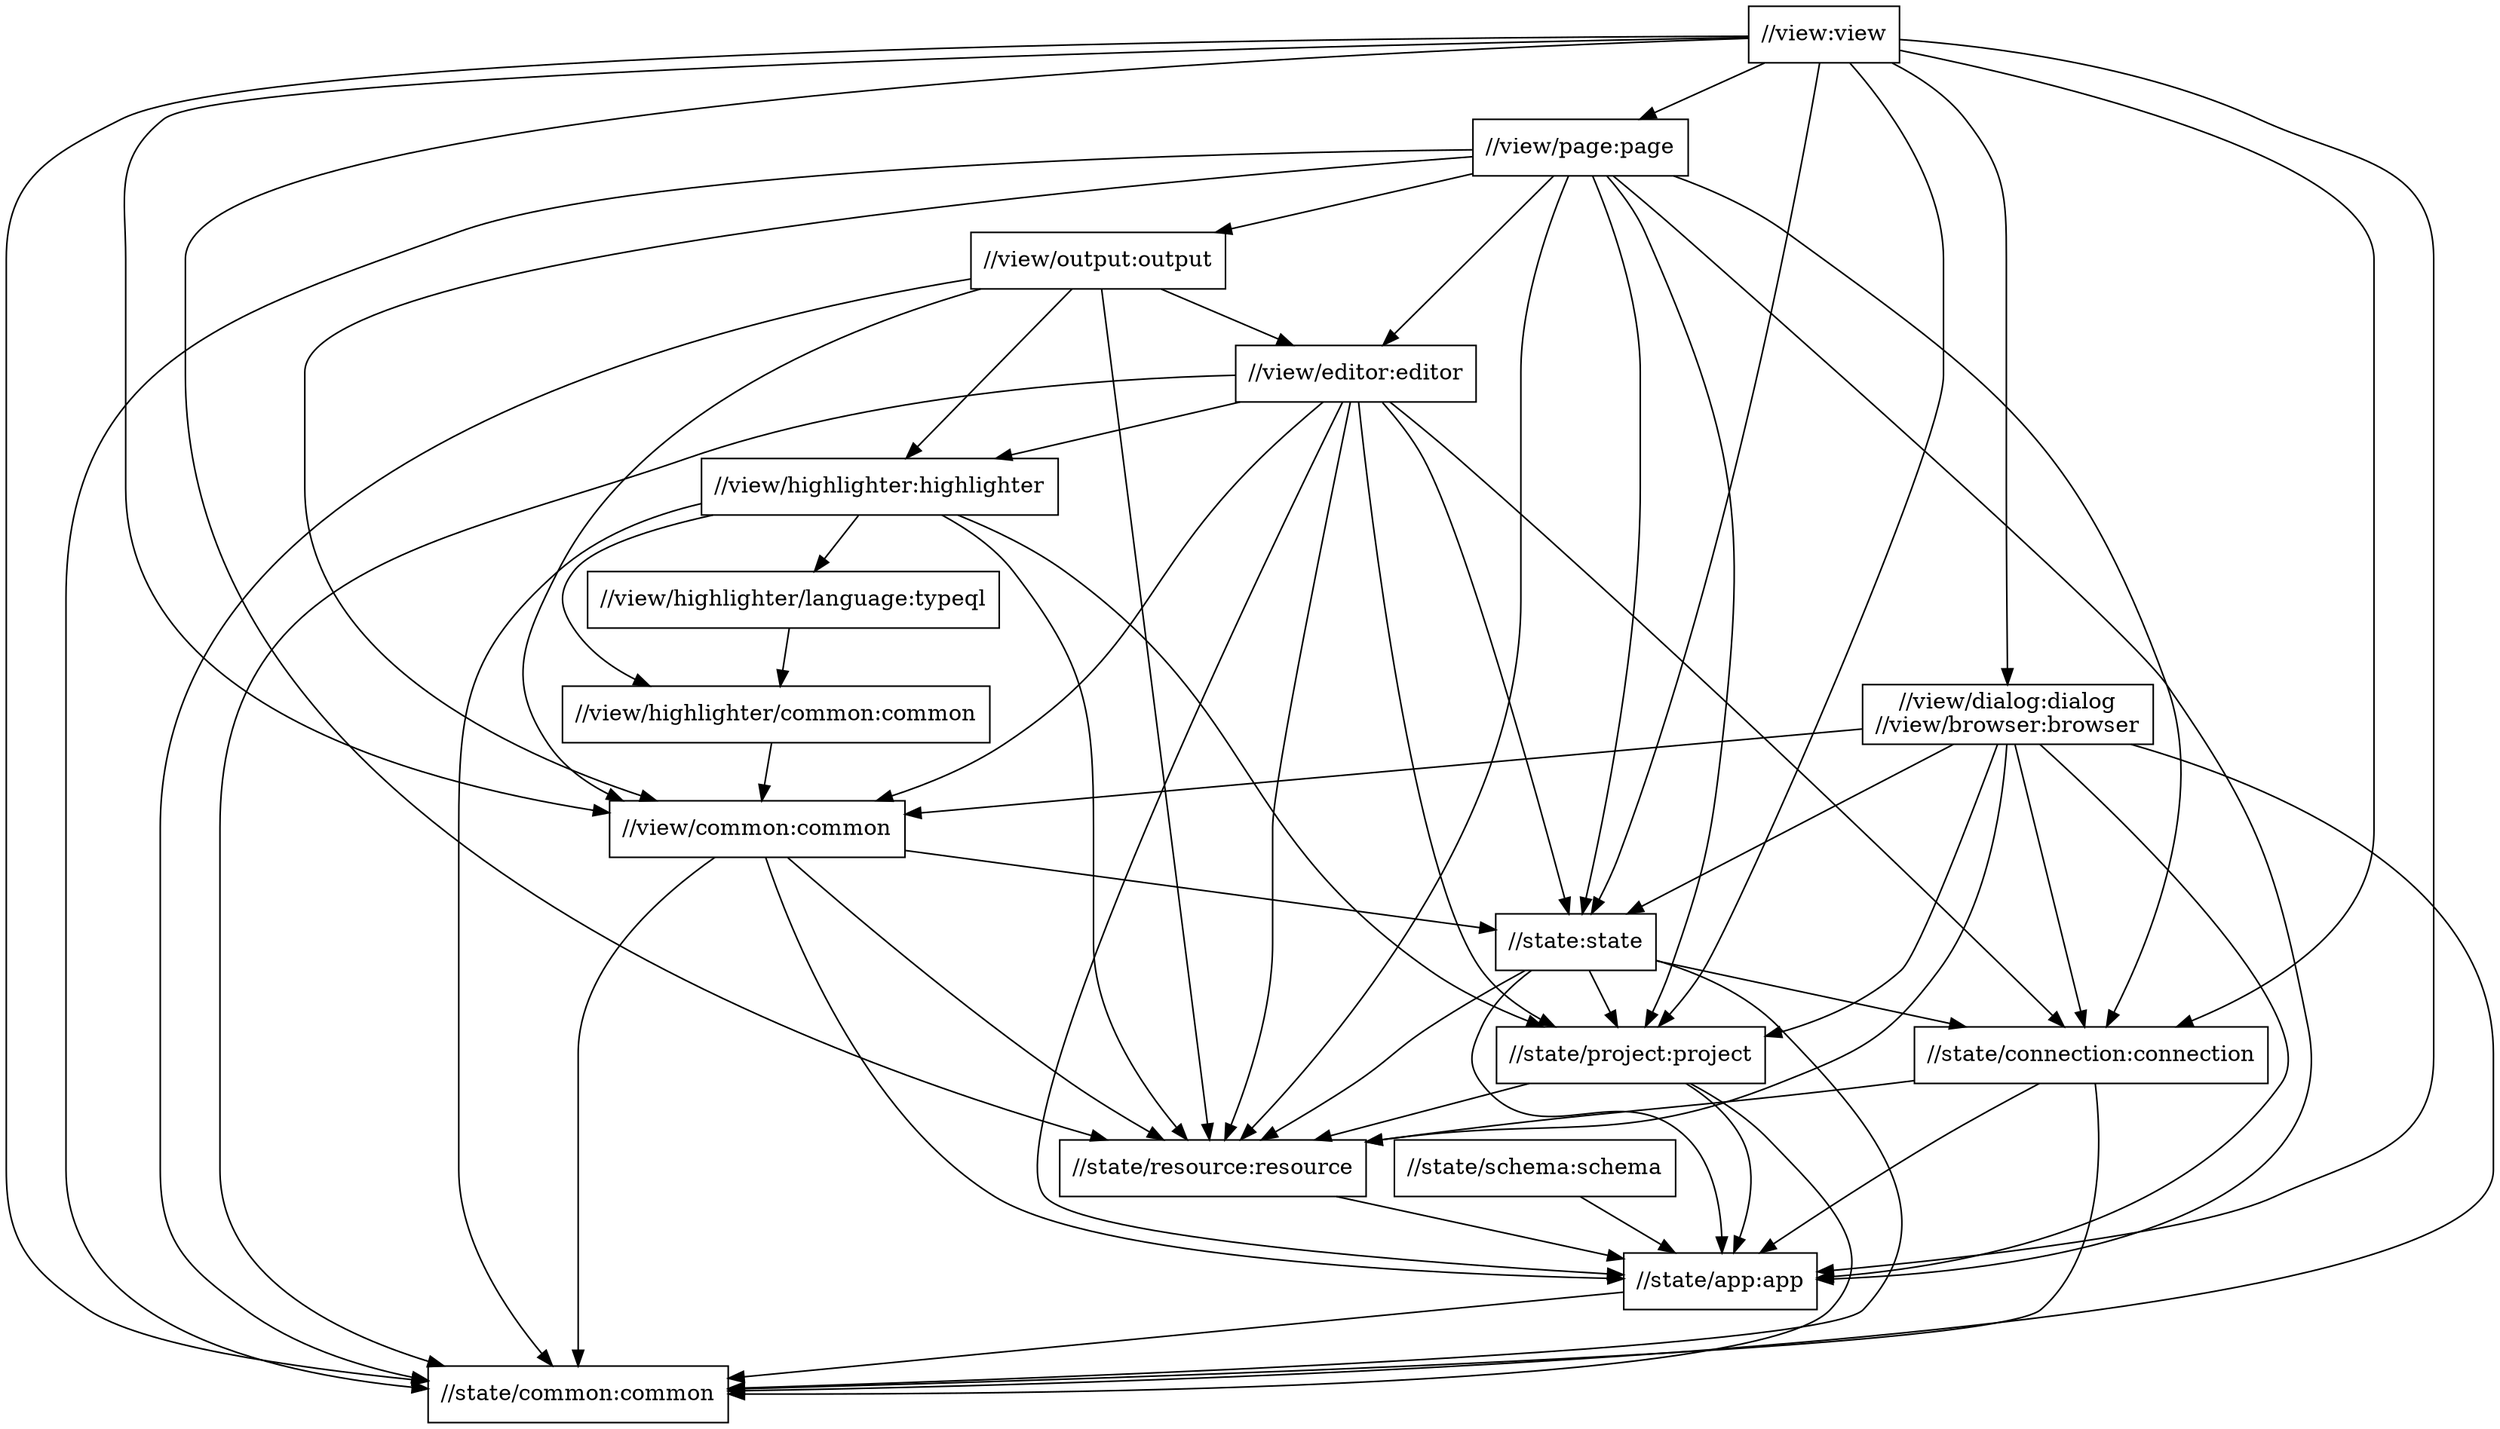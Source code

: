 digraph mygraph {
  node [shape=box];
  "//state/schema:schema"
  "//state/schema:schema" -> "//state/app:app"
  "//view:view"
  "//view:view" -> "//state:state"
  "//view:view" -> "//state/app:app"
  "//view:view" -> "//state/common:common"
  "//view:view" -> "//state/connection:connection"
  "//view:view" -> "//state/project:project"
  "//view:view" -> "//state/resource:resource"
  "//view:view" -> "//view/dialog:dialog\n//view/browser:browser"
  "//view:view" -> "//view/common:common"
  "//view:view" -> "//view/page:page"
  "//view/page:page"
  "//view/page:page" -> "//state:state"
  "//view/page:page" -> "//state/app:app"
  "//view/page:page" -> "//state/common:common"
  "//view/page:page" -> "//state/connection:connection"
  "//view/page:page" -> "//state/project:project"
  "//view/page:page" -> "//state/resource:resource"
  "//view/page:page" -> "//view/common:common"
  "//view/page:page" -> "//view/editor:editor"
  "//view/page:page" -> "//view/output:output"
  "//view/output:output"
  "//view/output:output" -> "//state/common:common"
  "//view/output:output" -> "//state/resource:resource"
  "//view/output:output" -> "//view/common:common"
  "//view/output:output" -> "//view/editor:editor"
  "//view/output:output" -> "//view/highlighter:highlighter"
  "//view/editor:editor"
  "//view/editor:editor" -> "//state:state"
  "//view/editor:editor" -> "//state/app:app"
  "//view/editor:editor" -> "//state/common:common"
  "//view/editor:editor" -> "//state/connection:connection"
  "//view/editor:editor" -> "//state/project:project"
  "//view/editor:editor" -> "//state/resource:resource"
  "//view/editor:editor" -> "//view/common:common"
  "//view/editor:editor" -> "//view/highlighter:highlighter"
  "//view/highlighter:highlighter"
  "//view/highlighter:highlighter" -> "//state/common:common"
  "//view/highlighter:highlighter" -> "//state/project:project"
  "//view/highlighter:highlighter" -> "//state/resource:resource"
  "//view/highlighter:highlighter" -> "//view/highlighter/common:common"
  "//view/highlighter:highlighter" -> "//view/highlighter/language:typeql"
  "//view/highlighter/language:typeql"
  "//view/highlighter/language:typeql" -> "//view/highlighter/common:common"
  "//view/highlighter/common:common"
  "//view/highlighter/common:common" -> "//view/common:common"
  "//view/dialog:dialog\n//view/browser:browser"
  "//view/dialog:dialog\n//view/browser:browser" -> "//state:state"
  "//view/dialog:dialog\n//view/browser:browser" -> "//state/app:app"
  "//view/dialog:dialog\n//view/browser:browser" -> "//state/common:common"
  "//view/dialog:dialog\n//view/browser:browser" -> "//state/connection:connection"
  "//view/dialog:dialog\n//view/browser:browser" -> "//state/project:project"
  "//view/dialog:dialog\n//view/browser:browser" -> "//state/resource:resource"
  "//view/dialog:dialog\n//view/browser:browser" -> "//view/common:common"
  "//view/common:common"
  "//view/common:common" -> "//state/resource:resource"
  "//view/common:common" -> "//state/common:common"
  "//view/common:common" -> "//state:state"
  "//view/common:common" -> "//state/app:app"
  "//state:state"
  "//state:state" -> "//state/app:app"
  "//state:state" -> "//state/common:common"
  "//state:state" -> "//state/connection:connection"
  "//state:state" -> "//state/project:project"
  "//state:state" -> "//state/resource:resource"
  "//state/project:project"
  "//state/project:project" -> "//state/app:app"
  "//state/project:project" -> "//state/common:common"
  "//state/project:project" -> "//state/resource:resource"
  "//state/connection:connection"
  "//state/connection:connection" -> "//state/app:app"
  "//state/connection:connection" -> "//state/common:common"
  "//state/connection:connection" -> "//state/resource:resource"
  "//state/resource:resource"
  "//state/resource:resource" -> "//state/app:app"
  "//state/app:app"
  "//state/app:app" -> "//state/common:common"
  "//state/common:common"
}
